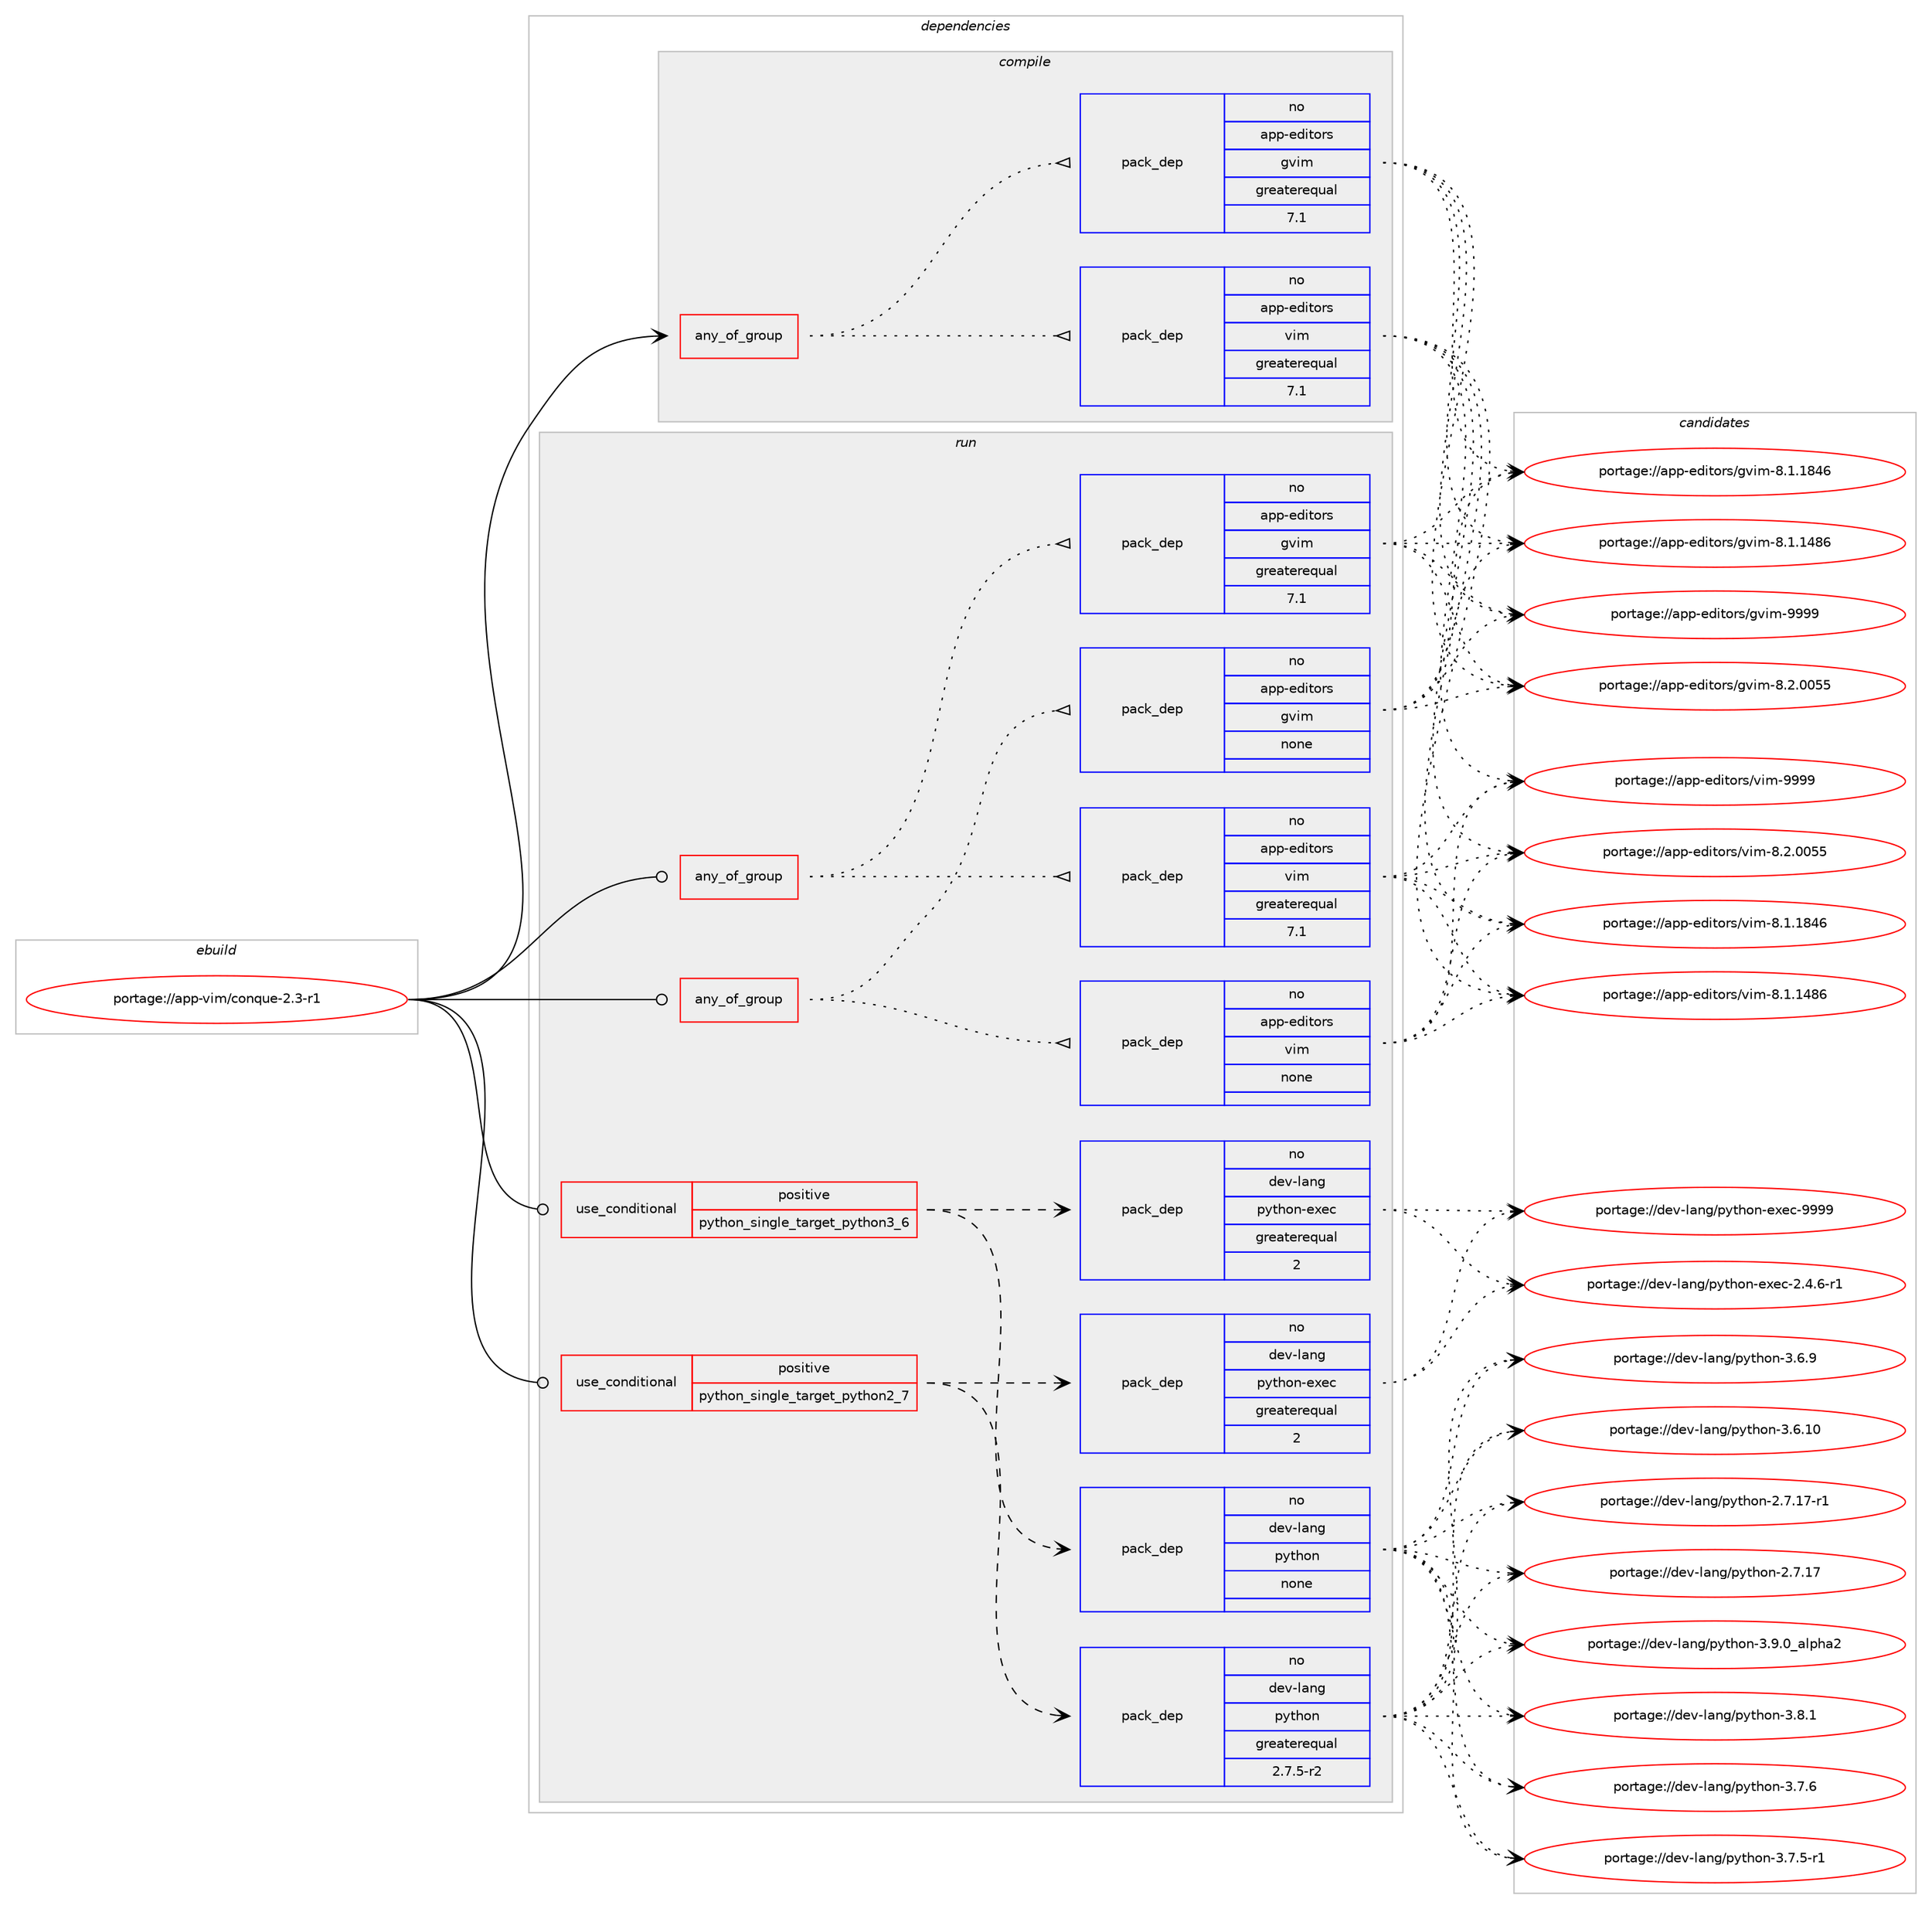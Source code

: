 digraph prolog {

# *************
# Graph options
# *************

newrank=true;
concentrate=true;
compound=true;
graph [rankdir=LR,fontname=Helvetica,fontsize=10,ranksep=1.5];#, ranksep=2.5, nodesep=0.2];
edge  [arrowhead=vee];
node  [fontname=Helvetica,fontsize=10];

# **********
# The ebuild
# **********

subgraph cluster_leftcol {
color=gray;
label=<<i>ebuild</i>>;
id [label="portage://app-vim/conque-2.3-r1", color=red, width=4, href="../app-vim/conque-2.3-r1.svg"];
}

# ****************
# The dependencies
# ****************

subgraph cluster_midcol {
color=gray;
label=<<i>dependencies</i>>;
subgraph cluster_compile {
fillcolor="#eeeeee";
style=filled;
label=<<i>compile</i>>;
subgraph any7526 {
dependency590301 [label=<<TABLE BORDER="0" CELLBORDER="1" CELLSPACING="0" CELLPADDING="4"><TR><TD CELLPADDING="10">any_of_group</TD></TR></TABLE>>, shape=none, color=red];subgraph pack443335 {
dependency590302 [label=<<TABLE BORDER="0" CELLBORDER="1" CELLSPACING="0" CELLPADDING="4" WIDTH="220"><TR><TD ROWSPAN="6" CELLPADDING="30">pack_dep</TD></TR><TR><TD WIDTH="110">no</TD></TR><TR><TD>app-editors</TD></TR><TR><TD>vim</TD></TR><TR><TD>greaterequal</TD></TR><TR><TD>7.1</TD></TR></TABLE>>, shape=none, color=blue];
}
dependency590301:e -> dependency590302:w [weight=20,style="dotted",arrowhead="oinv"];
subgraph pack443336 {
dependency590303 [label=<<TABLE BORDER="0" CELLBORDER="1" CELLSPACING="0" CELLPADDING="4" WIDTH="220"><TR><TD ROWSPAN="6" CELLPADDING="30">pack_dep</TD></TR><TR><TD WIDTH="110">no</TD></TR><TR><TD>app-editors</TD></TR><TR><TD>gvim</TD></TR><TR><TD>greaterequal</TD></TR><TR><TD>7.1</TD></TR></TABLE>>, shape=none, color=blue];
}
dependency590301:e -> dependency590303:w [weight=20,style="dotted",arrowhead="oinv"];
}
id:e -> dependency590301:w [weight=20,style="solid",arrowhead="vee"];
}
subgraph cluster_compileandrun {
fillcolor="#eeeeee";
style=filled;
label=<<i>compile and run</i>>;
}
subgraph cluster_run {
fillcolor="#eeeeee";
style=filled;
label=<<i>run</i>>;
subgraph any7527 {
dependency590304 [label=<<TABLE BORDER="0" CELLBORDER="1" CELLSPACING="0" CELLPADDING="4"><TR><TD CELLPADDING="10">any_of_group</TD></TR></TABLE>>, shape=none, color=red];subgraph pack443337 {
dependency590305 [label=<<TABLE BORDER="0" CELLBORDER="1" CELLSPACING="0" CELLPADDING="4" WIDTH="220"><TR><TD ROWSPAN="6" CELLPADDING="30">pack_dep</TD></TR><TR><TD WIDTH="110">no</TD></TR><TR><TD>app-editors</TD></TR><TR><TD>vim</TD></TR><TR><TD>greaterequal</TD></TR><TR><TD>7.1</TD></TR></TABLE>>, shape=none, color=blue];
}
dependency590304:e -> dependency590305:w [weight=20,style="dotted",arrowhead="oinv"];
subgraph pack443338 {
dependency590306 [label=<<TABLE BORDER="0" CELLBORDER="1" CELLSPACING="0" CELLPADDING="4" WIDTH="220"><TR><TD ROWSPAN="6" CELLPADDING="30">pack_dep</TD></TR><TR><TD WIDTH="110">no</TD></TR><TR><TD>app-editors</TD></TR><TR><TD>gvim</TD></TR><TR><TD>greaterequal</TD></TR><TR><TD>7.1</TD></TR></TABLE>>, shape=none, color=blue];
}
dependency590304:e -> dependency590306:w [weight=20,style="dotted",arrowhead="oinv"];
}
id:e -> dependency590304:w [weight=20,style="solid",arrowhead="odot"];
subgraph any7528 {
dependency590307 [label=<<TABLE BORDER="0" CELLBORDER="1" CELLSPACING="0" CELLPADDING="4"><TR><TD CELLPADDING="10">any_of_group</TD></TR></TABLE>>, shape=none, color=red];subgraph pack443339 {
dependency590308 [label=<<TABLE BORDER="0" CELLBORDER="1" CELLSPACING="0" CELLPADDING="4" WIDTH="220"><TR><TD ROWSPAN="6" CELLPADDING="30">pack_dep</TD></TR><TR><TD WIDTH="110">no</TD></TR><TR><TD>app-editors</TD></TR><TR><TD>vim</TD></TR><TR><TD>none</TD></TR><TR><TD></TD></TR></TABLE>>, shape=none, color=blue];
}
dependency590307:e -> dependency590308:w [weight=20,style="dotted",arrowhead="oinv"];
subgraph pack443340 {
dependency590309 [label=<<TABLE BORDER="0" CELLBORDER="1" CELLSPACING="0" CELLPADDING="4" WIDTH="220"><TR><TD ROWSPAN="6" CELLPADDING="30">pack_dep</TD></TR><TR><TD WIDTH="110">no</TD></TR><TR><TD>app-editors</TD></TR><TR><TD>gvim</TD></TR><TR><TD>none</TD></TR><TR><TD></TD></TR></TABLE>>, shape=none, color=blue];
}
dependency590307:e -> dependency590309:w [weight=20,style="dotted",arrowhead="oinv"];
}
id:e -> dependency590307:w [weight=20,style="solid",arrowhead="odot"];
subgraph cond139179 {
dependency590310 [label=<<TABLE BORDER="0" CELLBORDER="1" CELLSPACING="0" CELLPADDING="4"><TR><TD ROWSPAN="3" CELLPADDING="10">use_conditional</TD></TR><TR><TD>positive</TD></TR><TR><TD>python_single_target_python2_7</TD></TR></TABLE>>, shape=none, color=red];
subgraph pack443341 {
dependency590311 [label=<<TABLE BORDER="0" CELLBORDER="1" CELLSPACING="0" CELLPADDING="4" WIDTH="220"><TR><TD ROWSPAN="6" CELLPADDING="30">pack_dep</TD></TR><TR><TD WIDTH="110">no</TD></TR><TR><TD>dev-lang</TD></TR><TR><TD>python</TD></TR><TR><TD>greaterequal</TD></TR><TR><TD>2.7.5-r2</TD></TR></TABLE>>, shape=none, color=blue];
}
dependency590310:e -> dependency590311:w [weight=20,style="dashed",arrowhead="vee"];
subgraph pack443342 {
dependency590312 [label=<<TABLE BORDER="0" CELLBORDER="1" CELLSPACING="0" CELLPADDING="4" WIDTH="220"><TR><TD ROWSPAN="6" CELLPADDING="30">pack_dep</TD></TR><TR><TD WIDTH="110">no</TD></TR><TR><TD>dev-lang</TD></TR><TR><TD>python-exec</TD></TR><TR><TD>greaterequal</TD></TR><TR><TD>2</TD></TR></TABLE>>, shape=none, color=blue];
}
dependency590310:e -> dependency590312:w [weight=20,style="dashed",arrowhead="vee"];
}
id:e -> dependency590310:w [weight=20,style="solid",arrowhead="odot"];
subgraph cond139180 {
dependency590313 [label=<<TABLE BORDER="0" CELLBORDER="1" CELLSPACING="0" CELLPADDING="4"><TR><TD ROWSPAN="3" CELLPADDING="10">use_conditional</TD></TR><TR><TD>positive</TD></TR><TR><TD>python_single_target_python3_6</TD></TR></TABLE>>, shape=none, color=red];
subgraph pack443343 {
dependency590314 [label=<<TABLE BORDER="0" CELLBORDER="1" CELLSPACING="0" CELLPADDING="4" WIDTH="220"><TR><TD ROWSPAN="6" CELLPADDING="30">pack_dep</TD></TR><TR><TD WIDTH="110">no</TD></TR><TR><TD>dev-lang</TD></TR><TR><TD>python</TD></TR><TR><TD>none</TD></TR><TR><TD></TD></TR></TABLE>>, shape=none, color=blue];
}
dependency590313:e -> dependency590314:w [weight=20,style="dashed",arrowhead="vee"];
subgraph pack443344 {
dependency590315 [label=<<TABLE BORDER="0" CELLBORDER="1" CELLSPACING="0" CELLPADDING="4" WIDTH="220"><TR><TD ROWSPAN="6" CELLPADDING="30">pack_dep</TD></TR><TR><TD WIDTH="110">no</TD></TR><TR><TD>dev-lang</TD></TR><TR><TD>python-exec</TD></TR><TR><TD>greaterequal</TD></TR><TR><TD>2</TD></TR></TABLE>>, shape=none, color=blue];
}
dependency590313:e -> dependency590315:w [weight=20,style="dashed",arrowhead="vee"];
}
id:e -> dependency590313:w [weight=20,style="solid",arrowhead="odot"];
}
}

# **************
# The candidates
# **************

subgraph cluster_choices {
rank=same;
color=gray;
label=<<i>candidates</i>>;

subgraph choice443335 {
color=black;
nodesep=1;
choice9711211245101100105116111114115471181051094557575757 [label="portage://app-editors/vim-9999", color=red, width=4,href="../app-editors/vim-9999.svg"];
choice971121124510110010511611111411547118105109455646504648485353 [label="portage://app-editors/vim-8.2.0055", color=red, width=4,href="../app-editors/vim-8.2.0055.svg"];
choice971121124510110010511611111411547118105109455646494649565254 [label="portage://app-editors/vim-8.1.1846", color=red, width=4,href="../app-editors/vim-8.1.1846.svg"];
choice971121124510110010511611111411547118105109455646494649525654 [label="portage://app-editors/vim-8.1.1486", color=red, width=4,href="../app-editors/vim-8.1.1486.svg"];
dependency590302:e -> choice9711211245101100105116111114115471181051094557575757:w [style=dotted,weight="100"];
dependency590302:e -> choice971121124510110010511611111411547118105109455646504648485353:w [style=dotted,weight="100"];
dependency590302:e -> choice971121124510110010511611111411547118105109455646494649565254:w [style=dotted,weight="100"];
dependency590302:e -> choice971121124510110010511611111411547118105109455646494649525654:w [style=dotted,weight="100"];
}
subgraph choice443336 {
color=black;
nodesep=1;
choice9711211245101100105116111114115471031181051094557575757 [label="portage://app-editors/gvim-9999", color=red, width=4,href="../app-editors/gvim-9999.svg"];
choice971121124510110010511611111411547103118105109455646504648485353 [label="portage://app-editors/gvim-8.2.0055", color=red, width=4,href="../app-editors/gvim-8.2.0055.svg"];
choice971121124510110010511611111411547103118105109455646494649565254 [label="portage://app-editors/gvim-8.1.1846", color=red, width=4,href="../app-editors/gvim-8.1.1846.svg"];
choice971121124510110010511611111411547103118105109455646494649525654 [label="portage://app-editors/gvim-8.1.1486", color=red, width=4,href="../app-editors/gvim-8.1.1486.svg"];
dependency590303:e -> choice9711211245101100105116111114115471031181051094557575757:w [style=dotted,weight="100"];
dependency590303:e -> choice971121124510110010511611111411547103118105109455646504648485353:w [style=dotted,weight="100"];
dependency590303:e -> choice971121124510110010511611111411547103118105109455646494649565254:w [style=dotted,weight="100"];
dependency590303:e -> choice971121124510110010511611111411547103118105109455646494649525654:w [style=dotted,weight="100"];
}
subgraph choice443337 {
color=black;
nodesep=1;
choice9711211245101100105116111114115471181051094557575757 [label="portage://app-editors/vim-9999", color=red, width=4,href="../app-editors/vim-9999.svg"];
choice971121124510110010511611111411547118105109455646504648485353 [label="portage://app-editors/vim-8.2.0055", color=red, width=4,href="../app-editors/vim-8.2.0055.svg"];
choice971121124510110010511611111411547118105109455646494649565254 [label="portage://app-editors/vim-8.1.1846", color=red, width=4,href="../app-editors/vim-8.1.1846.svg"];
choice971121124510110010511611111411547118105109455646494649525654 [label="portage://app-editors/vim-8.1.1486", color=red, width=4,href="../app-editors/vim-8.1.1486.svg"];
dependency590305:e -> choice9711211245101100105116111114115471181051094557575757:w [style=dotted,weight="100"];
dependency590305:e -> choice971121124510110010511611111411547118105109455646504648485353:w [style=dotted,weight="100"];
dependency590305:e -> choice971121124510110010511611111411547118105109455646494649565254:w [style=dotted,weight="100"];
dependency590305:e -> choice971121124510110010511611111411547118105109455646494649525654:w [style=dotted,weight="100"];
}
subgraph choice443338 {
color=black;
nodesep=1;
choice9711211245101100105116111114115471031181051094557575757 [label="portage://app-editors/gvim-9999", color=red, width=4,href="../app-editors/gvim-9999.svg"];
choice971121124510110010511611111411547103118105109455646504648485353 [label="portage://app-editors/gvim-8.2.0055", color=red, width=4,href="../app-editors/gvim-8.2.0055.svg"];
choice971121124510110010511611111411547103118105109455646494649565254 [label="portage://app-editors/gvim-8.1.1846", color=red, width=4,href="../app-editors/gvim-8.1.1846.svg"];
choice971121124510110010511611111411547103118105109455646494649525654 [label="portage://app-editors/gvim-8.1.1486", color=red, width=4,href="../app-editors/gvim-8.1.1486.svg"];
dependency590306:e -> choice9711211245101100105116111114115471031181051094557575757:w [style=dotted,weight="100"];
dependency590306:e -> choice971121124510110010511611111411547103118105109455646504648485353:w [style=dotted,weight="100"];
dependency590306:e -> choice971121124510110010511611111411547103118105109455646494649565254:w [style=dotted,weight="100"];
dependency590306:e -> choice971121124510110010511611111411547103118105109455646494649525654:w [style=dotted,weight="100"];
}
subgraph choice443339 {
color=black;
nodesep=1;
choice9711211245101100105116111114115471181051094557575757 [label="portage://app-editors/vim-9999", color=red, width=4,href="../app-editors/vim-9999.svg"];
choice971121124510110010511611111411547118105109455646504648485353 [label="portage://app-editors/vim-8.2.0055", color=red, width=4,href="../app-editors/vim-8.2.0055.svg"];
choice971121124510110010511611111411547118105109455646494649565254 [label="portage://app-editors/vim-8.1.1846", color=red, width=4,href="../app-editors/vim-8.1.1846.svg"];
choice971121124510110010511611111411547118105109455646494649525654 [label="portage://app-editors/vim-8.1.1486", color=red, width=4,href="../app-editors/vim-8.1.1486.svg"];
dependency590308:e -> choice9711211245101100105116111114115471181051094557575757:w [style=dotted,weight="100"];
dependency590308:e -> choice971121124510110010511611111411547118105109455646504648485353:w [style=dotted,weight="100"];
dependency590308:e -> choice971121124510110010511611111411547118105109455646494649565254:w [style=dotted,weight="100"];
dependency590308:e -> choice971121124510110010511611111411547118105109455646494649525654:w [style=dotted,weight="100"];
}
subgraph choice443340 {
color=black;
nodesep=1;
choice9711211245101100105116111114115471031181051094557575757 [label="portage://app-editors/gvim-9999", color=red, width=4,href="../app-editors/gvim-9999.svg"];
choice971121124510110010511611111411547103118105109455646504648485353 [label="portage://app-editors/gvim-8.2.0055", color=red, width=4,href="../app-editors/gvim-8.2.0055.svg"];
choice971121124510110010511611111411547103118105109455646494649565254 [label="portage://app-editors/gvim-8.1.1846", color=red, width=4,href="../app-editors/gvim-8.1.1846.svg"];
choice971121124510110010511611111411547103118105109455646494649525654 [label="portage://app-editors/gvim-8.1.1486", color=red, width=4,href="../app-editors/gvim-8.1.1486.svg"];
dependency590309:e -> choice9711211245101100105116111114115471031181051094557575757:w [style=dotted,weight="100"];
dependency590309:e -> choice971121124510110010511611111411547103118105109455646504648485353:w [style=dotted,weight="100"];
dependency590309:e -> choice971121124510110010511611111411547103118105109455646494649565254:w [style=dotted,weight="100"];
dependency590309:e -> choice971121124510110010511611111411547103118105109455646494649525654:w [style=dotted,weight="100"];
}
subgraph choice443341 {
color=black;
nodesep=1;
choice10010111845108971101034711212111610411111045514657464895971081121049750 [label="portage://dev-lang/python-3.9.0_alpha2", color=red, width=4,href="../dev-lang/python-3.9.0_alpha2.svg"];
choice100101118451089711010347112121116104111110455146564649 [label="portage://dev-lang/python-3.8.1", color=red, width=4,href="../dev-lang/python-3.8.1.svg"];
choice100101118451089711010347112121116104111110455146554654 [label="portage://dev-lang/python-3.7.6", color=red, width=4,href="../dev-lang/python-3.7.6.svg"];
choice1001011184510897110103471121211161041111104551465546534511449 [label="portage://dev-lang/python-3.7.5-r1", color=red, width=4,href="../dev-lang/python-3.7.5-r1.svg"];
choice100101118451089711010347112121116104111110455146544657 [label="portage://dev-lang/python-3.6.9", color=red, width=4,href="../dev-lang/python-3.6.9.svg"];
choice10010111845108971101034711212111610411111045514654464948 [label="portage://dev-lang/python-3.6.10", color=red, width=4,href="../dev-lang/python-3.6.10.svg"];
choice100101118451089711010347112121116104111110455046554649554511449 [label="portage://dev-lang/python-2.7.17-r1", color=red, width=4,href="../dev-lang/python-2.7.17-r1.svg"];
choice10010111845108971101034711212111610411111045504655464955 [label="portage://dev-lang/python-2.7.17", color=red, width=4,href="../dev-lang/python-2.7.17.svg"];
dependency590311:e -> choice10010111845108971101034711212111610411111045514657464895971081121049750:w [style=dotted,weight="100"];
dependency590311:e -> choice100101118451089711010347112121116104111110455146564649:w [style=dotted,weight="100"];
dependency590311:e -> choice100101118451089711010347112121116104111110455146554654:w [style=dotted,weight="100"];
dependency590311:e -> choice1001011184510897110103471121211161041111104551465546534511449:w [style=dotted,weight="100"];
dependency590311:e -> choice100101118451089711010347112121116104111110455146544657:w [style=dotted,weight="100"];
dependency590311:e -> choice10010111845108971101034711212111610411111045514654464948:w [style=dotted,weight="100"];
dependency590311:e -> choice100101118451089711010347112121116104111110455046554649554511449:w [style=dotted,weight="100"];
dependency590311:e -> choice10010111845108971101034711212111610411111045504655464955:w [style=dotted,weight="100"];
}
subgraph choice443342 {
color=black;
nodesep=1;
choice10010111845108971101034711212111610411111045101120101994557575757 [label="portage://dev-lang/python-exec-9999", color=red, width=4,href="../dev-lang/python-exec-9999.svg"];
choice10010111845108971101034711212111610411111045101120101994550465246544511449 [label="portage://dev-lang/python-exec-2.4.6-r1", color=red, width=4,href="../dev-lang/python-exec-2.4.6-r1.svg"];
dependency590312:e -> choice10010111845108971101034711212111610411111045101120101994557575757:w [style=dotted,weight="100"];
dependency590312:e -> choice10010111845108971101034711212111610411111045101120101994550465246544511449:w [style=dotted,weight="100"];
}
subgraph choice443343 {
color=black;
nodesep=1;
choice10010111845108971101034711212111610411111045514657464895971081121049750 [label="portage://dev-lang/python-3.9.0_alpha2", color=red, width=4,href="../dev-lang/python-3.9.0_alpha2.svg"];
choice100101118451089711010347112121116104111110455146564649 [label="portage://dev-lang/python-3.8.1", color=red, width=4,href="../dev-lang/python-3.8.1.svg"];
choice100101118451089711010347112121116104111110455146554654 [label="portage://dev-lang/python-3.7.6", color=red, width=4,href="../dev-lang/python-3.7.6.svg"];
choice1001011184510897110103471121211161041111104551465546534511449 [label="portage://dev-lang/python-3.7.5-r1", color=red, width=4,href="../dev-lang/python-3.7.5-r1.svg"];
choice100101118451089711010347112121116104111110455146544657 [label="portage://dev-lang/python-3.6.9", color=red, width=4,href="../dev-lang/python-3.6.9.svg"];
choice10010111845108971101034711212111610411111045514654464948 [label="portage://dev-lang/python-3.6.10", color=red, width=4,href="../dev-lang/python-3.6.10.svg"];
choice100101118451089711010347112121116104111110455046554649554511449 [label="portage://dev-lang/python-2.7.17-r1", color=red, width=4,href="../dev-lang/python-2.7.17-r1.svg"];
choice10010111845108971101034711212111610411111045504655464955 [label="portage://dev-lang/python-2.7.17", color=red, width=4,href="../dev-lang/python-2.7.17.svg"];
dependency590314:e -> choice10010111845108971101034711212111610411111045514657464895971081121049750:w [style=dotted,weight="100"];
dependency590314:e -> choice100101118451089711010347112121116104111110455146564649:w [style=dotted,weight="100"];
dependency590314:e -> choice100101118451089711010347112121116104111110455146554654:w [style=dotted,weight="100"];
dependency590314:e -> choice1001011184510897110103471121211161041111104551465546534511449:w [style=dotted,weight="100"];
dependency590314:e -> choice100101118451089711010347112121116104111110455146544657:w [style=dotted,weight="100"];
dependency590314:e -> choice10010111845108971101034711212111610411111045514654464948:w [style=dotted,weight="100"];
dependency590314:e -> choice100101118451089711010347112121116104111110455046554649554511449:w [style=dotted,weight="100"];
dependency590314:e -> choice10010111845108971101034711212111610411111045504655464955:w [style=dotted,weight="100"];
}
subgraph choice443344 {
color=black;
nodesep=1;
choice10010111845108971101034711212111610411111045101120101994557575757 [label="portage://dev-lang/python-exec-9999", color=red, width=4,href="../dev-lang/python-exec-9999.svg"];
choice10010111845108971101034711212111610411111045101120101994550465246544511449 [label="portage://dev-lang/python-exec-2.4.6-r1", color=red, width=4,href="../dev-lang/python-exec-2.4.6-r1.svg"];
dependency590315:e -> choice10010111845108971101034711212111610411111045101120101994557575757:w [style=dotted,weight="100"];
dependency590315:e -> choice10010111845108971101034711212111610411111045101120101994550465246544511449:w [style=dotted,weight="100"];
}
}

}
